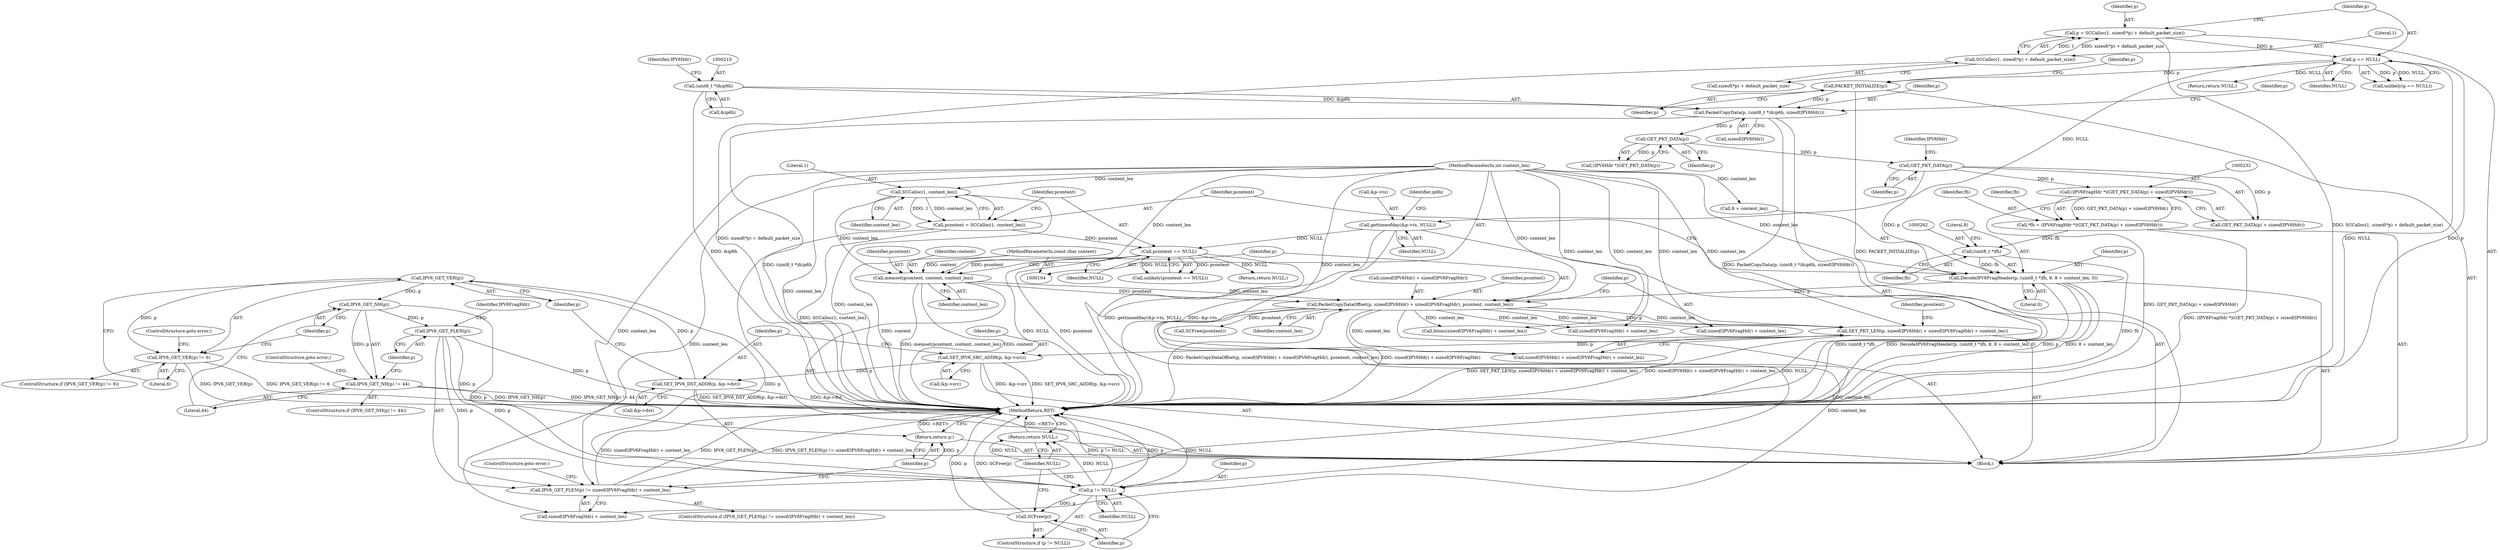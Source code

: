 digraph "0_suricata_4a04f814b15762eb446a5ead4d69d021512df6f8_13@pointer" {
"1000330" [label="(Call,IPV6_GET_VER(p))"];
"1000322" [label="(Call,SET_IPV6_DST_ADDR(p, &p->dst))"];
"1000316" [label="(Call,SET_IPV6_SRC_ADDR(p, &p->src))"];
"1000294" [label="(Call,SET_PKT_LEN(p, sizeof(IPV6Hdr) + sizeof(IPV6FragHdr) + content_len))"];
"1000285" [label="(Call,PacketCopyDataOffset(p, sizeof(IPV6Hdr) + sizeof(IPV6FragHdr), pcontent, content_len))"];
"1000259" [label="(Call,DecodeIPV6FragHeader(p, (uint8_t *)fh, 8, 8 + content_len, 0))"];
"1000234" [label="(Call,GET_PKT_DATA(p))"];
"1000221" [label="(Call,GET_PKT_DATA(p))"];
"1000207" [label="(Call,PacketCopyData(p, (uint8_t *)&ip6h, sizeof(IPV6Hdr)))"];
"1000133" [label="(Call,PACKET_INITIALIZE(p))"];
"1000128" [label="(Call,p == NULL)"];
"1000117" [label="(Call,p = SCCalloc(1, sizeof(*p) + default_packet_size))"];
"1000119" [label="(Call,SCCalloc(1, sizeof(*p) + default_packet_size))"];
"1000209" [label="(Call,(uint8_t *)&ip6h)"];
"1000261" [label="(Call,(uint8_t *)fh)"];
"1000229" [label="(Call,*fh = (IPV6FragHdr *)(GET_PKT_DATA(p) + sizeof(IPV6Hdr)))"];
"1000231" [label="(Call,(IPV6FragHdr *)(GET_PKT_DATA(p) + sizeof(IPV6Hdr)))"];
"1000109" [label="(MethodParameterIn,int content_len)"];
"1000281" [label="(Call,memset(pcontent, content, content_len))"];
"1000276" [label="(Call,pcontent == NULL)"];
"1000269" [label="(Call,pcontent = SCCalloc(1, content_len))"];
"1000271" [label="(Call,SCCalloc(1, content_len))"];
"1000135" [label="(Call,gettimeofday(&p->ts, NULL))"];
"1000108" [label="(MethodParameterIn,const char content)"];
"1000329" [label="(Call,IPV6_GET_VER(p) != 6)"];
"1000336" [label="(Call,IPV6_GET_NH(p))"];
"1000335" [label="(Call,IPV6_GET_NH(p) != 44)"];
"1000342" [label="(Call,IPV6_GET_PLEN(p))"];
"1000341" [label="(Call,IPV6_GET_PLEN(p) != sizeof(IPV6FragHdr) + content_len)"];
"1000349" [label="(Return,return p;)"];
"1000356" [label="(Call,p != NULL)"];
"1000359" [label="(Call,SCFree(p))"];
"1000361" [label="(Return,return NULL;)"];
"1000231" [label="(Call,(IPV6FragHdr *)(GET_PKT_DATA(p) + sizeof(IPV6Hdr)))"];
"1000269" [label="(Call,pcontent = SCCalloc(1, content_len))"];
"1000229" [label="(Call,*fh = (IPV6FragHdr *)(GET_PKT_DATA(p) + sizeof(IPV6Hdr)))"];
"1000355" [label="(ControlStructure,if (p != NULL))"];
"1000332" [label="(Literal,6)"];
"1000222" [label="(Identifier,p)"];
"1000284" [label="(Identifier,content_len)"];
"1000322" [label="(Call,SET_IPV6_DST_ADDR(p, &p->dst))"];
"1000118" [label="(Identifier,p)"];
"1000207" [label="(Call,PacketCopyData(p, (uint8_t *)&ip6h, sizeof(IPV6Hdr)))"];
"1000108" [label="(MethodParameterIn,const char content)"];
"1000133" [label="(Call,PACKET_INITIALIZE(p))"];
"1000344" [label="(Call,sizeof(IPV6FragHdr) + content_len)"];
"1000348" [label="(ControlStructure,goto error;)"];
"1000283" [label="(Identifier,content)"];
"1000331" [label="(Identifier,p)"];
"1000278" [label="(Identifier,NULL)"];
"1000129" [label="(Identifier,p)"];
"1000134" [label="(Identifier,p)"];
"1000259" [label="(Call,DecodeIPV6FragHeader(p, (uint8_t *)fh, 8, 8 + content_len, 0))"];
"1000337" [label="(Identifier,p)"];
"1000234" [label="(Call,GET_PKT_DATA(p))"];
"1000127" [label="(Call,unlikely(p == NULL))"];
"1000317" [label="(Identifier,p)"];
"1000356" [label="(Call,p != NULL)"];
"1000333" [label="(ControlStructure,goto error;)"];
"1000120" [label="(Literal,1)"];
"1000271" [label="(Call,SCCalloc(1, content_len))"];
"1000316" [label="(Call,SET_IPV6_SRC_ADDR(p, &p->src))"];
"1000311" [label="(Call,htons(sizeof(IPV6FragHdr) + content_len))"];
"1000343" [label="(Identifier,p)"];
"1000292" [label="(Identifier,pcontent)"];
"1000219" [label="(Call,(IPV6Hdr *)GET_PKT_DATA(p))"];
"1000275" [label="(Call,unlikely(pcontent == NULL))"];
"1000328" [label="(ControlStructure,if (IPV6_GET_VER(p) != 6))"];
"1000323" [label="(Identifier,p)"];
"1000230" [label="(Identifier,fh)"];
"1000329" [label="(Call,IPV6_GET_VER(p) != 6)"];
"1000303" [label="(Call,SCFree(pcontent))"];
"1000128" [label="(Call,p == NULL)"];
"1000335" [label="(Call,IPV6_GET_NH(p) != 44)"];
"1000287" [label="(Call,sizeof(IPV6Hdr) + sizeof(IPV6FragHdr))"];
"1000131" [label="(Return,return NULL;)"];
"1000264" [label="(Literal,8)"];
"1000334" [label="(ControlStructure,if (IPV6_GET_NH(p) != 44))"];
"1000261" [label="(Call,(uint8_t *)fh)"];
"1000138" [label="(Identifier,p)"];
"1000358" [label="(Identifier,NULL)"];
"1000304" [label="(Identifier,pcontent)"];
"1000143" [label="(Identifier,ip6h)"];
"1000130" [label="(Identifier,NULL)"];
"1000285" [label="(Call,PacketCopyDataOffset(p, sizeof(IPV6Hdr) + sizeof(IPV6FragHdr), pcontent, content_len))"];
"1000277" [label="(Identifier,pcontent)"];
"1000117" [label="(Call,p = SCCalloc(1, sizeof(*p) + default_packet_size))"];
"1000268" [label="(Literal,0)"];
"1000140" [label="(Identifier,NULL)"];
"1000260" [label="(Identifier,p)"];
"1000273" [label="(Identifier,content_len)"];
"1000318" [label="(Call,&p->src)"];
"1000324" [label="(Call,&p->dst)"];
"1000270" [label="(Identifier,pcontent)"];
"1000233" [label="(Call,GET_PKT_DATA(p) + sizeof(IPV6Hdr))"];
"1000363" [label="(MethodReturn,RET)"];
"1000213" [label="(Call,sizeof(IPV6Hdr))"];
"1000208" [label="(Identifier,p)"];
"1000109" [label="(MethodParameterIn,int content_len)"];
"1000110" [label="(Block,)"];
"1000362" [label="(Identifier,NULL)"];
"1000330" [label="(Call,IPV6_GET_VER(p))"];
"1000339" [label="(ControlStructure,goto error;)"];
"1000121" [label="(Call,sizeof(*p) + default_packet_size)"];
"1000217" [label="(Identifier,p)"];
"1000295" [label="(Identifier,p)"];
"1000265" [label="(Call,8 + content_len)"];
"1000360" [label="(Identifier,p)"];
"1000341" [label="(Call,IPV6_GET_PLEN(p) != sizeof(IPV6FragHdr) + content_len)"];
"1000350" [label="(Identifier,p)"];
"1000135" [label="(Call,gettimeofday(&p->ts, NULL))"];
"1000272" [label="(Literal,1)"];
"1000349" [label="(Return,return p;)"];
"1000346" [label="(Identifier,IPV6FragHdr)"];
"1000281" [label="(Call,memset(pcontent, content, content_len))"];
"1000276" [label="(Call,pcontent == NULL)"];
"1000357" [label="(Identifier,p)"];
"1000299" [label="(Call,sizeof(IPV6FragHdr) + content_len)"];
"1000237" [label="(Identifier,IPV6Hdr)"];
"1000296" [label="(Call,sizeof(IPV6Hdr) + sizeof(IPV6FragHdr) + content_len)"];
"1000235" [label="(Identifier,p)"];
"1000263" [label="(Identifier,fh)"];
"1000214" [label="(Identifier,IPV6Hdr)"];
"1000293" [label="(Identifier,content_len)"];
"1000336" [label="(Call,IPV6_GET_NH(p))"];
"1000286" [label="(Identifier,p)"];
"1000361" [label="(Return,return NULL;)"];
"1000279" [label="(Return,return NULL;)"];
"1000221" [label="(Call,GET_PKT_DATA(p))"];
"1000294" [label="(Call,SET_PKT_LEN(p, sizeof(IPV6Hdr) + sizeof(IPV6FragHdr) + content_len))"];
"1000209" [label="(Call,(uint8_t *)&ip6h)"];
"1000338" [label="(Literal,44)"];
"1000342" [label="(Call,IPV6_GET_PLEN(p))"];
"1000136" [label="(Call,&p->ts)"];
"1000240" [label="(Identifier,fh)"];
"1000312" [label="(Call,sizeof(IPV6FragHdr) + content_len)"];
"1000340" [label="(ControlStructure,if (IPV6_GET_PLEN(p) != sizeof(IPV6FragHdr) + content_len))"];
"1000282" [label="(Identifier,pcontent)"];
"1000359" [label="(Call,SCFree(p))"];
"1000119" [label="(Call,SCCalloc(1, sizeof(*p) + default_packet_size))"];
"1000211" [label="(Call,&ip6h)"];
"1000330" -> "1000329"  [label="AST: "];
"1000330" -> "1000331"  [label="CFG: "];
"1000331" -> "1000330"  [label="AST: "];
"1000332" -> "1000330"  [label="CFG: "];
"1000330" -> "1000329"  [label="DDG: p"];
"1000322" -> "1000330"  [label="DDG: p"];
"1000330" -> "1000336"  [label="DDG: p"];
"1000330" -> "1000356"  [label="DDG: p"];
"1000322" -> "1000110"  [label="AST: "];
"1000322" -> "1000324"  [label="CFG: "];
"1000323" -> "1000322"  [label="AST: "];
"1000324" -> "1000322"  [label="AST: "];
"1000331" -> "1000322"  [label="CFG: "];
"1000322" -> "1000363"  [label="DDG: &p->dst"];
"1000322" -> "1000363"  [label="DDG: SET_IPV6_DST_ADDR(p, &p->dst)"];
"1000316" -> "1000322"  [label="DDG: p"];
"1000316" -> "1000110"  [label="AST: "];
"1000316" -> "1000318"  [label="CFG: "];
"1000317" -> "1000316"  [label="AST: "];
"1000318" -> "1000316"  [label="AST: "];
"1000323" -> "1000316"  [label="CFG: "];
"1000316" -> "1000363"  [label="DDG: &p->src"];
"1000316" -> "1000363"  [label="DDG: SET_IPV6_SRC_ADDR(p, &p->src)"];
"1000294" -> "1000316"  [label="DDG: p"];
"1000294" -> "1000110"  [label="AST: "];
"1000294" -> "1000296"  [label="CFG: "];
"1000295" -> "1000294"  [label="AST: "];
"1000296" -> "1000294"  [label="AST: "];
"1000304" -> "1000294"  [label="CFG: "];
"1000294" -> "1000363"  [label="DDG: SET_PKT_LEN(p, sizeof(IPV6Hdr) + sizeof(IPV6FragHdr) + content_len)"];
"1000294" -> "1000363"  [label="DDG: sizeof(IPV6Hdr) + sizeof(IPV6FragHdr) + content_len"];
"1000285" -> "1000294"  [label="DDG: p"];
"1000285" -> "1000294"  [label="DDG: content_len"];
"1000109" -> "1000294"  [label="DDG: content_len"];
"1000285" -> "1000110"  [label="AST: "];
"1000285" -> "1000293"  [label="CFG: "];
"1000286" -> "1000285"  [label="AST: "];
"1000287" -> "1000285"  [label="AST: "];
"1000292" -> "1000285"  [label="AST: "];
"1000293" -> "1000285"  [label="AST: "];
"1000295" -> "1000285"  [label="CFG: "];
"1000285" -> "1000363"  [label="DDG: PacketCopyDataOffset(p, sizeof(IPV6Hdr) + sizeof(IPV6FragHdr), pcontent, content_len)"];
"1000285" -> "1000363"  [label="DDG: sizeof(IPV6Hdr) + sizeof(IPV6FragHdr)"];
"1000259" -> "1000285"  [label="DDG: p"];
"1000281" -> "1000285"  [label="DDG: pcontent"];
"1000281" -> "1000285"  [label="DDG: content_len"];
"1000109" -> "1000285"  [label="DDG: content_len"];
"1000285" -> "1000296"  [label="DDG: content_len"];
"1000285" -> "1000299"  [label="DDG: content_len"];
"1000285" -> "1000303"  [label="DDG: pcontent"];
"1000285" -> "1000311"  [label="DDG: content_len"];
"1000285" -> "1000312"  [label="DDG: content_len"];
"1000285" -> "1000341"  [label="DDG: content_len"];
"1000285" -> "1000344"  [label="DDG: content_len"];
"1000259" -> "1000110"  [label="AST: "];
"1000259" -> "1000268"  [label="CFG: "];
"1000260" -> "1000259"  [label="AST: "];
"1000261" -> "1000259"  [label="AST: "];
"1000264" -> "1000259"  [label="AST: "];
"1000265" -> "1000259"  [label="AST: "];
"1000268" -> "1000259"  [label="AST: "];
"1000270" -> "1000259"  [label="CFG: "];
"1000259" -> "1000363"  [label="DDG: DecodeIPV6FragHeader(p, (uint8_t *)fh, 8, 8 + content_len, 0)"];
"1000259" -> "1000363"  [label="DDG: p"];
"1000259" -> "1000363"  [label="DDG: 8 + content_len"];
"1000259" -> "1000363"  [label="DDG: (uint8_t *)fh"];
"1000234" -> "1000259"  [label="DDG: p"];
"1000261" -> "1000259"  [label="DDG: fh"];
"1000109" -> "1000259"  [label="DDG: content_len"];
"1000234" -> "1000233"  [label="AST: "];
"1000234" -> "1000235"  [label="CFG: "];
"1000235" -> "1000234"  [label="AST: "];
"1000237" -> "1000234"  [label="CFG: "];
"1000234" -> "1000231"  [label="DDG: p"];
"1000234" -> "1000233"  [label="DDG: p"];
"1000221" -> "1000234"  [label="DDG: p"];
"1000221" -> "1000219"  [label="AST: "];
"1000221" -> "1000222"  [label="CFG: "];
"1000222" -> "1000221"  [label="AST: "];
"1000219" -> "1000221"  [label="CFG: "];
"1000221" -> "1000219"  [label="DDG: p"];
"1000207" -> "1000221"  [label="DDG: p"];
"1000207" -> "1000110"  [label="AST: "];
"1000207" -> "1000213"  [label="CFG: "];
"1000208" -> "1000207"  [label="AST: "];
"1000209" -> "1000207"  [label="AST: "];
"1000213" -> "1000207"  [label="AST: "];
"1000217" -> "1000207"  [label="CFG: "];
"1000207" -> "1000363"  [label="DDG: (uint8_t *)&ip6h"];
"1000207" -> "1000363"  [label="DDG: PacketCopyData(p, (uint8_t *)&ip6h, sizeof(IPV6Hdr))"];
"1000133" -> "1000207"  [label="DDG: p"];
"1000209" -> "1000207"  [label="DDG: &ip6h"];
"1000133" -> "1000110"  [label="AST: "];
"1000133" -> "1000134"  [label="CFG: "];
"1000134" -> "1000133"  [label="AST: "];
"1000138" -> "1000133"  [label="CFG: "];
"1000133" -> "1000363"  [label="DDG: PACKET_INITIALIZE(p)"];
"1000128" -> "1000133"  [label="DDG: p"];
"1000128" -> "1000127"  [label="AST: "];
"1000128" -> "1000130"  [label="CFG: "];
"1000129" -> "1000128"  [label="AST: "];
"1000130" -> "1000128"  [label="AST: "];
"1000127" -> "1000128"  [label="CFG: "];
"1000128" -> "1000363"  [label="DDG: NULL"];
"1000128" -> "1000363"  [label="DDG: p"];
"1000128" -> "1000127"  [label="DDG: p"];
"1000128" -> "1000127"  [label="DDG: NULL"];
"1000117" -> "1000128"  [label="DDG: p"];
"1000128" -> "1000131"  [label="DDG: NULL"];
"1000128" -> "1000135"  [label="DDG: NULL"];
"1000117" -> "1000110"  [label="AST: "];
"1000117" -> "1000119"  [label="CFG: "];
"1000118" -> "1000117"  [label="AST: "];
"1000119" -> "1000117"  [label="AST: "];
"1000129" -> "1000117"  [label="CFG: "];
"1000117" -> "1000363"  [label="DDG: SCCalloc(1, sizeof(*p) + default_packet_size)"];
"1000119" -> "1000117"  [label="DDG: 1"];
"1000119" -> "1000117"  [label="DDG: sizeof(*p) + default_packet_size"];
"1000119" -> "1000121"  [label="CFG: "];
"1000120" -> "1000119"  [label="AST: "];
"1000121" -> "1000119"  [label="AST: "];
"1000119" -> "1000363"  [label="DDG: sizeof(*p) + default_packet_size"];
"1000209" -> "1000211"  [label="CFG: "];
"1000210" -> "1000209"  [label="AST: "];
"1000211" -> "1000209"  [label="AST: "];
"1000214" -> "1000209"  [label="CFG: "];
"1000209" -> "1000363"  [label="DDG: &ip6h"];
"1000261" -> "1000263"  [label="CFG: "];
"1000262" -> "1000261"  [label="AST: "];
"1000263" -> "1000261"  [label="AST: "];
"1000264" -> "1000261"  [label="CFG: "];
"1000261" -> "1000363"  [label="DDG: fh"];
"1000229" -> "1000261"  [label="DDG: fh"];
"1000229" -> "1000110"  [label="AST: "];
"1000229" -> "1000231"  [label="CFG: "];
"1000230" -> "1000229"  [label="AST: "];
"1000231" -> "1000229"  [label="AST: "];
"1000240" -> "1000229"  [label="CFG: "];
"1000229" -> "1000363"  [label="DDG: (IPV6FragHdr *)(GET_PKT_DATA(p) + sizeof(IPV6Hdr))"];
"1000231" -> "1000229"  [label="DDG: GET_PKT_DATA(p) + sizeof(IPV6Hdr)"];
"1000231" -> "1000233"  [label="CFG: "];
"1000232" -> "1000231"  [label="AST: "];
"1000233" -> "1000231"  [label="AST: "];
"1000231" -> "1000363"  [label="DDG: GET_PKT_DATA(p) + sizeof(IPV6Hdr)"];
"1000109" -> "1000104"  [label="AST: "];
"1000109" -> "1000363"  [label="DDG: content_len"];
"1000109" -> "1000265"  [label="DDG: content_len"];
"1000109" -> "1000271"  [label="DDG: content_len"];
"1000109" -> "1000281"  [label="DDG: content_len"];
"1000109" -> "1000296"  [label="DDG: content_len"];
"1000109" -> "1000299"  [label="DDG: content_len"];
"1000109" -> "1000311"  [label="DDG: content_len"];
"1000109" -> "1000312"  [label="DDG: content_len"];
"1000109" -> "1000341"  [label="DDG: content_len"];
"1000109" -> "1000344"  [label="DDG: content_len"];
"1000281" -> "1000110"  [label="AST: "];
"1000281" -> "1000284"  [label="CFG: "];
"1000282" -> "1000281"  [label="AST: "];
"1000283" -> "1000281"  [label="AST: "];
"1000284" -> "1000281"  [label="AST: "];
"1000286" -> "1000281"  [label="CFG: "];
"1000281" -> "1000363"  [label="DDG: memset(pcontent, content, content_len)"];
"1000281" -> "1000363"  [label="DDG: content"];
"1000276" -> "1000281"  [label="DDG: pcontent"];
"1000108" -> "1000281"  [label="DDG: content"];
"1000271" -> "1000281"  [label="DDG: content_len"];
"1000276" -> "1000275"  [label="AST: "];
"1000276" -> "1000278"  [label="CFG: "];
"1000277" -> "1000276"  [label="AST: "];
"1000278" -> "1000276"  [label="AST: "];
"1000275" -> "1000276"  [label="CFG: "];
"1000276" -> "1000363"  [label="DDG: NULL"];
"1000276" -> "1000363"  [label="DDG: pcontent"];
"1000276" -> "1000275"  [label="DDG: pcontent"];
"1000276" -> "1000275"  [label="DDG: NULL"];
"1000269" -> "1000276"  [label="DDG: pcontent"];
"1000135" -> "1000276"  [label="DDG: NULL"];
"1000276" -> "1000279"  [label="DDG: NULL"];
"1000276" -> "1000356"  [label="DDG: NULL"];
"1000269" -> "1000110"  [label="AST: "];
"1000269" -> "1000271"  [label="CFG: "];
"1000270" -> "1000269"  [label="AST: "];
"1000271" -> "1000269"  [label="AST: "];
"1000277" -> "1000269"  [label="CFG: "];
"1000269" -> "1000363"  [label="DDG: SCCalloc(1, content_len)"];
"1000271" -> "1000269"  [label="DDG: 1"];
"1000271" -> "1000269"  [label="DDG: content_len"];
"1000271" -> "1000273"  [label="CFG: "];
"1000272" -> "1000271"  [label="AST: "];
"1000273" -> "1000271"  [label="AST: "];
"1000271" -> "1000363"  [label="DDG: content_len"];
"1000135" -> "1000110"  [label="AST: "];
"1000135" -> "1000140"  [label="CFG: "];
"1000136" -> "1000135"  [label="AST: "];
"1000140" -> "1000135"  [label="AST: "];
"1000143" -> "1000135"  [label="CFG: "];
"1000135" -> "1000363"  [label="DDG: gettimeofday(&p->ts, NULL)"];
"1000135" -> "1000363"  [label="DDG: &p->ts"];
"1000108" -> "1000104"  [label="AST: "];
"1000108" -> "1000363"  [label="DDG: content"];
"1000329" -> "1000328"  [label="AST: "];
"1000329" -> "1000332"  [label="CFG: "];
"1000332" -> "1000329"  [label="AST: "];
"1000333" -> "1000329"  [label="CFG: "];
"1000337" -> "1000329"  [label="CFG: "];
"1000329" -> "1000363"  [label="DDG: IPV6_GET_VER(p) != 6"];
"1000329" -> "1000363"  [label="DDG: IPV6_GET_VER(p)"];
"1000336" -> "1000335"  [label="AST: "];
"1000336" -> "1000337"  [label="CFG: "];
"1000337" -> "1000336"  [label="AST: "];
"1000338" -> "1000336"  [label="CFG: "];
"1000336" -> "1000335"  [label="DDG: p"];
"1000336" -> "1000342"  [label="DDG: p"];
"1000336" -> "1000356"  [label="DDG: p"];
"1000335" -> "1000334"  [label="AST: "];
"1000335" -> "1000338"  [label="CFG: "];
"1000338" -> "1000335"  [label="AST: "];
"1000339" -> "1000335"  [label="CFG: "];
"1000343" -> "1000335"  [label="CFG: "];
"1000335" -> "1000363"  [label="DDG: IPV6_GET_NH(p)"];
"1000335" -> "1000363"  [label="DDG: IPV6_GET_NH(p) != 44"];
"1000342" -> "1000341"  [label="AST: "];
"1000342" -> "1000343"  [label="CFG: "];
"1000343" -> "1000342"  [label="AST: "];
"1000346" -> "1000342"  [label="CFG: "];
"1000342" -> "1000363"  [label="DDG: p"];
"1000342" -> "1000341"  [label="DDG: p"];
"1000342" -> "1000349"  [label="DDG: p"];
"1000342" -> "1000356"  [label="DDG: p"];
"1000341" -> "1000340"  [label="AST: "];
"1000341" -> "1000344"  [label="CFG: "];
"1000344" -> "1000341"  [label="AST: "];
"1000348" -> "1000341"  [label="CFG: "];
"1000350" -> "1000341"  [label="CFG: "];
"1000341" -> "1000363"  [label="DDG: sizeof(IPV6FragHdr) + content_len"];
"1000341" -> "1000363"  [label="DDG: IPV6_GET_PLEN(p)"];
"1000341" -> "1000363"  [label="DDG: IPV6_GET_PLEN(p) != sizeof(IPV6FragHdr) + content_len"];
"1000349" -> "1000110"  [label="AST: "];
"1000349" -> "1000350"  [label="CFG: "];
"1000350" -> "1000349"  [label="AST: "];
"1000363" -> "1000349"  [label="CFG: "];
"1000349" -> "1000363"  [label="DDG: <RET>"];
"1000350" -> "1000349"  [label="DDG: p"];
"1000356" -> "1000355"  [label="AST: "];
"1000356" -> "1000358"  [label="CFG: "];
"1000357" -> "1000356"  [label="AST: "];
"1000358" -> "1000356"  [label="AST: "];
"1000360" -> "1000356"  [label="CFG: "];
"1000362" -> "1000356"  [label="CFG: "];
"1000356" -> "1000363"  [label="DDG: p != NULL"];
"1000356" -> "1000363"  [label="DDG: p"];
"1000356" -> "1000363"  [label="DDG: NULL"];
"1000356" -> "1000359"  [label="DDG: p"];
"1000356" -> "1000361"  [label="DDG: NULL"];
"1000359" -> "1000355"  [label="AST: "];
"1000359" -> "1000360"  [label="CFG: "];
"1000360" -> "1000359"  [label="AST: "];
"1000362" -> "1000359"  [label="CFG: "];
"1000359" -> "1000363"  [label="DDG: p"];
"1000359" -> "1000363"  [label="DDG: SCFree(p)"];
"1000361" -> "1000110"  [label="AST: "];
"1000361" -> "1000362"  [label="CFG: "];
"1000362" -> "1000361"  [label="AST: "];
"1000363" -> "1000361"  [label="CFG: "];
"1000361" -> "1000363"  [label="DDG: <RET>"];
"1000362" -> "1000361"  [label="DDG: NULL"];
}
